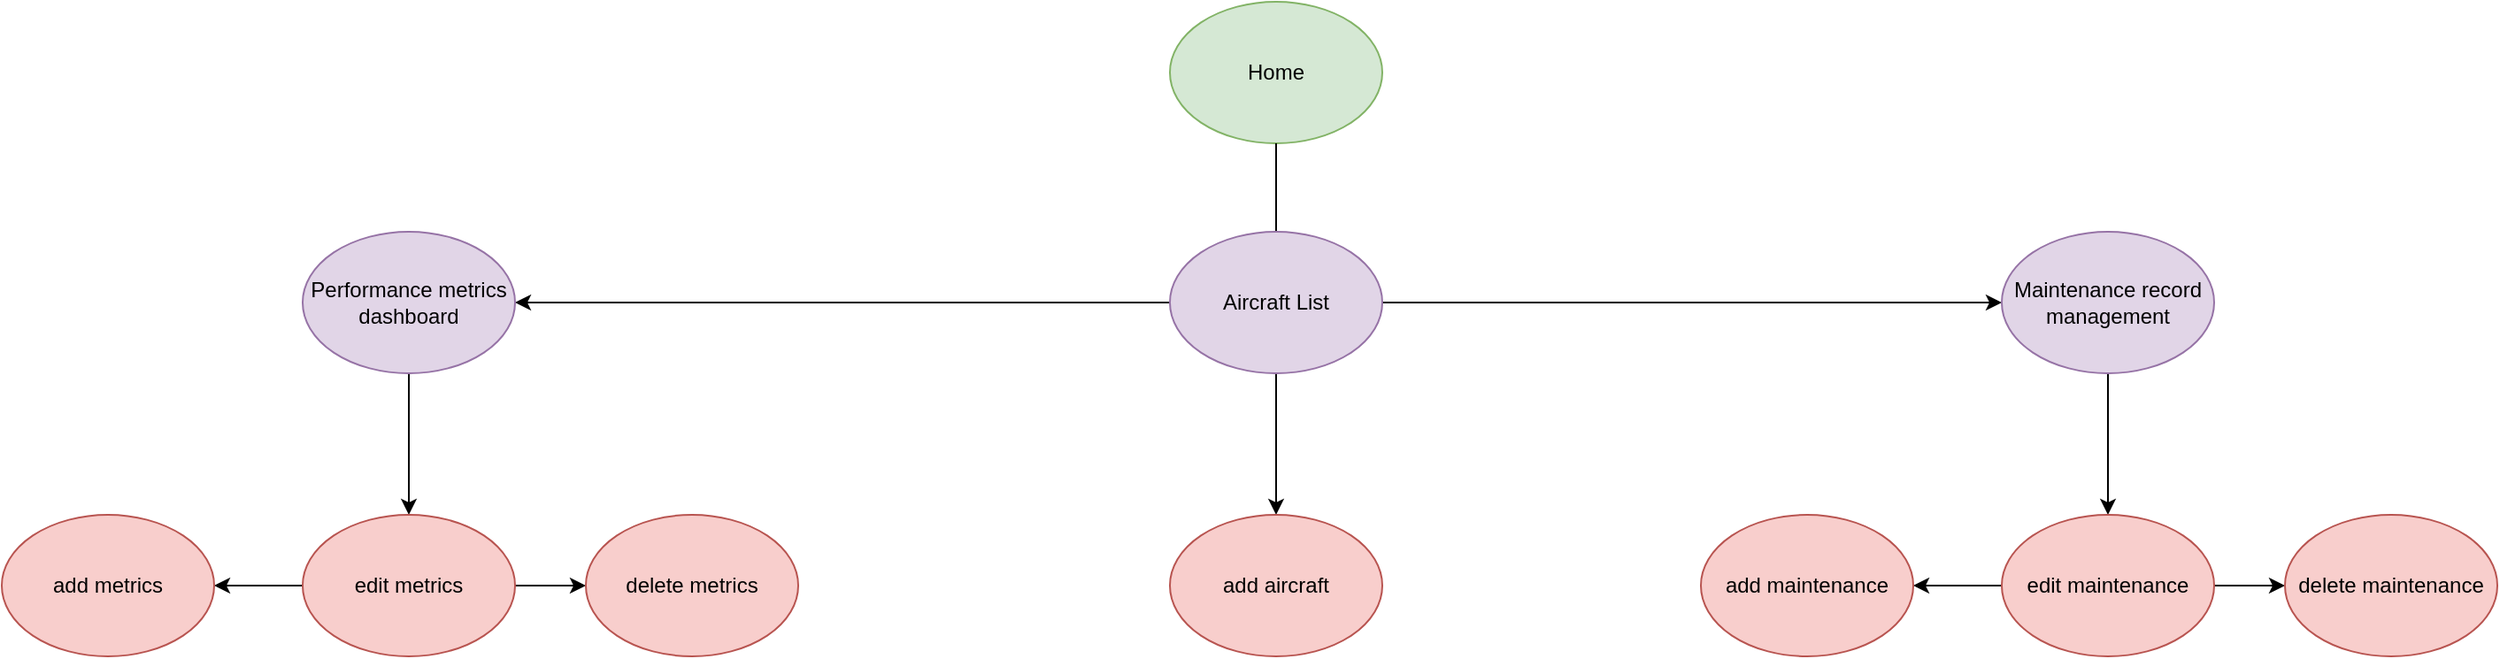<mxfile version="24.7.12">
  <diagram name="Page-1" id="sRq_dZW86Uf6qP65e8Ep">
    <mxGraphModel dx="2883" dy="1104" grid="1" gridSize="10" guides="1" tooltips="1" connect="1" arrows="1" fold="1" page="1" pageScale="1" pageWidth="850" pageHeight="1100" math="0" shadow="0">
      <root>
        <mxCell id="0" />
        <mxCell id="1" parent="0" />
        <mxCell id="tN_1SF14fpyKrbNFMOkT-1" value="Home" style="ellipse;whiteSpace=wrap;html=1;fillColor=#d5e8d4;strokeColor=#82b366;" vertex="1" parent="1">
          <mxGeometry x="360" y="190" width="120" height="80" as="geometry" />
        </mxCell>
        <mxCell id="tN_1SF14fpyKrbNFMOkT-2" value="" style="endArrow=none;html=1;rounded=0;entryX=0.5;entryY=1;entryDx=0;entryDy=0;" edge="1" parent="1" target="tN_1SF14fpyKrbNFMOkT-1">
          <mxGeometry width="50" height="50" relative="1" as="geometry">
            <mxPoint x="420" y="320" as="sourcePoint" />
            <mxPoint x="450" y="540" as="targetPoint" />
          </mxGeometry>
        </mxCell>
        <mxCell id="tN_1SF14fpyKrbNFMOkT-6" value="" style="edgeStyle=orthogonalEdgeStyle;rounded=0;orthogonalLoop=1;jettySize=auto;html=1;exitX=1;exitY=0.5;exitDx=0;exitDy=0;" edge="1" parent="1" source="tN_1SF14fpyKrbNFMOkT-3" target="tN_1SF14fpyKrbNFMOkT-4">
          <mxGeometry relative="1" as="geometry">
            <mxPoint x="600" y="360" as="sourcePoint" />
          </mxGeometry>
        </mxCell>
        <mxCell id="tN_1SF14fpyKrbNFMOkT-7" value="" style="edgeStyle=orthogonalEdgeStyle;rounded=0;orthogonalLoop=1;jettySize=auto;html=1;exitX=0;exitY=0.5;exitDx=0;exitDy=0;" edge="1" parent="1" source="tN_1SF14fpyKrbNFMOkT-3" target="tN_1SF14fpyKrbNFMOkT-5">
          <mxGeometry relative="1" as="geometry">
            <mxPoint x="260" y="360" as="sourcePoint" />
          </mxGeometry>
        </mxCell>
        <mxCell id="tN_1SF14fpyKrbNFMOkT-22" value="" style="edgeStyle=orthogonalEdgeStyle;rounded=0;orthogonalLoop=1;jettySize=auto;html=1;" edge="1" parent="1" source="tN_1SF14fpyKrbNFMOkT-3" target="tN_1SF14fpyKrbNFMOkT-21">
          <mxGeometry relative="1" as="geometry" />
        </mxCell>
        <mxCell id="tN_1SF14fpyKrbNFMOkT-3" value="Aircraft List" style="ellipse;whiteSpace=wrap;html=1;fillColor=#e1d5e7;strokeColor=#9673a6;" vertex="1" parent="1">
          <mxGeometry x="360" y="320" width="120" height="80" as="geometry" />
        </mxCell>
        <mxCell id="tN_1SF14fpyKrbNFMOkT-20" value="" style="edgeStyle=orthogonalEdgeStyle;rounded=0;orthogonalLoop=1;jettySize=auto;html=1;" edge="1" parent="1" source="tN_1SF14fpyKrbNFMOkT-4" target="tN_1SF14fpyKrbNFMOkT-17">
          <mxGeometry relative="1" as="geometry" />
        </mxCell>
        <mxCell id="tN_1SF14fpyKrbNFMOkT-4" value="Maintenance record management" style="ellipse;whiteSpace=wrap;html=1;fillColor=#e1d5e7;strokeColor=#9673a6;" vertex="1" parent="1">
          <mxGeometry x="830" y="320" width="120" height="80" as="geometry" />
        </mxCell>
        <mxCell id="tN_1SF14fpyKrbNFMOkT-9" value="" style="edgeStyle=orthogonalEdgeStyle;rounded=0;orthogonalLoop=1;jettySize=auto;html=1;entryX=0.5;entryY=0;entryDx=0;entryDy=0;" edge="1" parent="1" source="tN_1SF14fpyKrbNFMOkT-5" target="tN_1SF14fpyKrbNFMOkT-10">
          <mxGeometry relative="1" as="geometry">
            <mxPoint x="-20" y="480" as="targetPoint" />
          </mxGeometry>
        </mxCell>
        <mxCell id="tN_1SF14fpyKrbNFMOkT-5" value="Performance metrics dashboard" style="ellipse;whiteSpace=wrap;html=1;fillColor=#e1d5e7;strokeColor=#9673a6;" vertex="1" parent="1">
          <mxGeometry x="-130" y="320" width="120" height="80" as="geometry" />
        </mxCell>
        <mxCell id="tN_1SF14fpyKrbNFMOkT-12" value="" style="edgeStyle=orthogonalEdgeStyle;rounded=0;orthogonalLoop=1;jettySize=auto;html=1;" edge="1" parent="1" source="tN_1SF14fpyKrbNFMOkT-10" target="tN_1SF14fpyKrbNFMOkT-11">
          <mxGeometry relative="1" as="geometry" />
        </mxCell>
        <mxCell id="tN_1SF14fpyKrbNFMOkT-14" value="" style="edgeStyle=orthogonalEdgeStyle;rounded=0;orthogonalLoop=1;jettySize=auto;html=1;" edge="1" parent="1" source="tN_1SF14fpyKrbNFMOkT-10">
          <mxGeometry relative="1" as="geometry">
            <mxPoint x="30" y="520" as="targetPoint" />
          </mxGeometry>
        </mxCell>
        <mxCell id="tN_1SF14fpyKrbNFMOkT-10" value="edit metrics" style="ellipse;whiteSpace=wrap;html=1;fillColor=#f8cecc;strokeColor=#b85450;" vertex="1" parent="1">
          <mxGeometry x="-130" y="480" width="120" height="80" as="geometry" />
        </mxCell>
        <mxCell id="tN_1SF14fpyKrbNFMOkT-11" value="add metrics" style="ellipse;whiteSpace=wrap;html=1;fillColor=#f8cecc;strokeColor=#b85450;" vertex="1" parent="1">
          <mxGeometry x="-300" y="480" width="120" height="80" as="geometry" />
        </mxCell>
        <mxCell id="tN_1SF14fpyKrbNFMOkT-13" value="delete metrics" style="ellipse;whiteSpace=wrap;html=1;fillColor=#f8cecc;strokeColor=#b85450;" vertex="1" parent="1">
          <mxGeometry x="30" y="480" width="120" height="80" as="geometry" />
        </mxCell>
        <mxCell id="tN_1SF14fpyKrbNFMOkT-15" value="" style="edgeStyle=orthogonalEdgeStyle;rounded=0;orthogonalLoop=1;jettySize=auto;html=1;" edge="1" parent="1" source="tN_1SF14fpyKrbNFMOkT-17">
          <mxGeometry relative="1" as="geometry">
            <mxPoint x="780" y="520" as="targetPoint" />
          </mxGeometry>
        </mxCell>
        <mxCell id="tN_1SF14fpyKrbNFMOkT-16" value="" style="edgeStyle=orthogonalEdgeStyle;rounded=0;orthogonalLoop=1;jettySize=auto;html=1;" edge="1" parent="1" source="tN_1SF14fpyKrbNFMOkT-17" target="tN_1SF14fpyKrbNFMOkT-19">
          <mxGeometry relative="1" as="geometry" />
        </mxCell>
        <mxCell id="tN_1SF14fpyKrbNFMOkT-17" value="edit maintenance" style="ellipse;whiteSpace=wrap;html=1;fillColor=#f8cecc;strokeColor=#b85450;" vertex="1" parent="1">
          <mxGeometry x="830" y="480" width="120" height="80" as="geometry" />
        </mxCell>
        <mxCell id="tN_1SF14fpyKrbNFMOkT-18" value="add maintenance" style="ellipse;whiteSpace=wrap;html=1;fillColor=#f8cecc;strokeColor=#b85450;" vertex="1" parent="1">
          <mxGeometry x="660" y="480" width="120" height="80" as="geometry" />
        </mxCell>
        <mxCell id="tN_1SF14fpyKrbNFMOkT-19" value="delete maintenance" style="ellipse;whiteSpace=wrap;html=1;fillColor=#f8cecc;strokeColor=#b85450;" vertex="1" parent="1">
          <mxGeometry x="990" y="480" width="120" height="80" as="geometry" />
        </mxCell>
        <mxCell id="tN_1SF14fpyKrbNFMOkT-21" value="add aircraft" style="ellipse;whiteSpace=wrap;html=1;fillColor=#f8cecc;strokeColor=#b85450;" vertex="1" parent="1">
          <mxGeometry x="360" y="480" width="120" height="80" as="geometry" />
        </mxCell>
      </root>
    </mxGraphModel>
  </diagram>
</mxfile>
